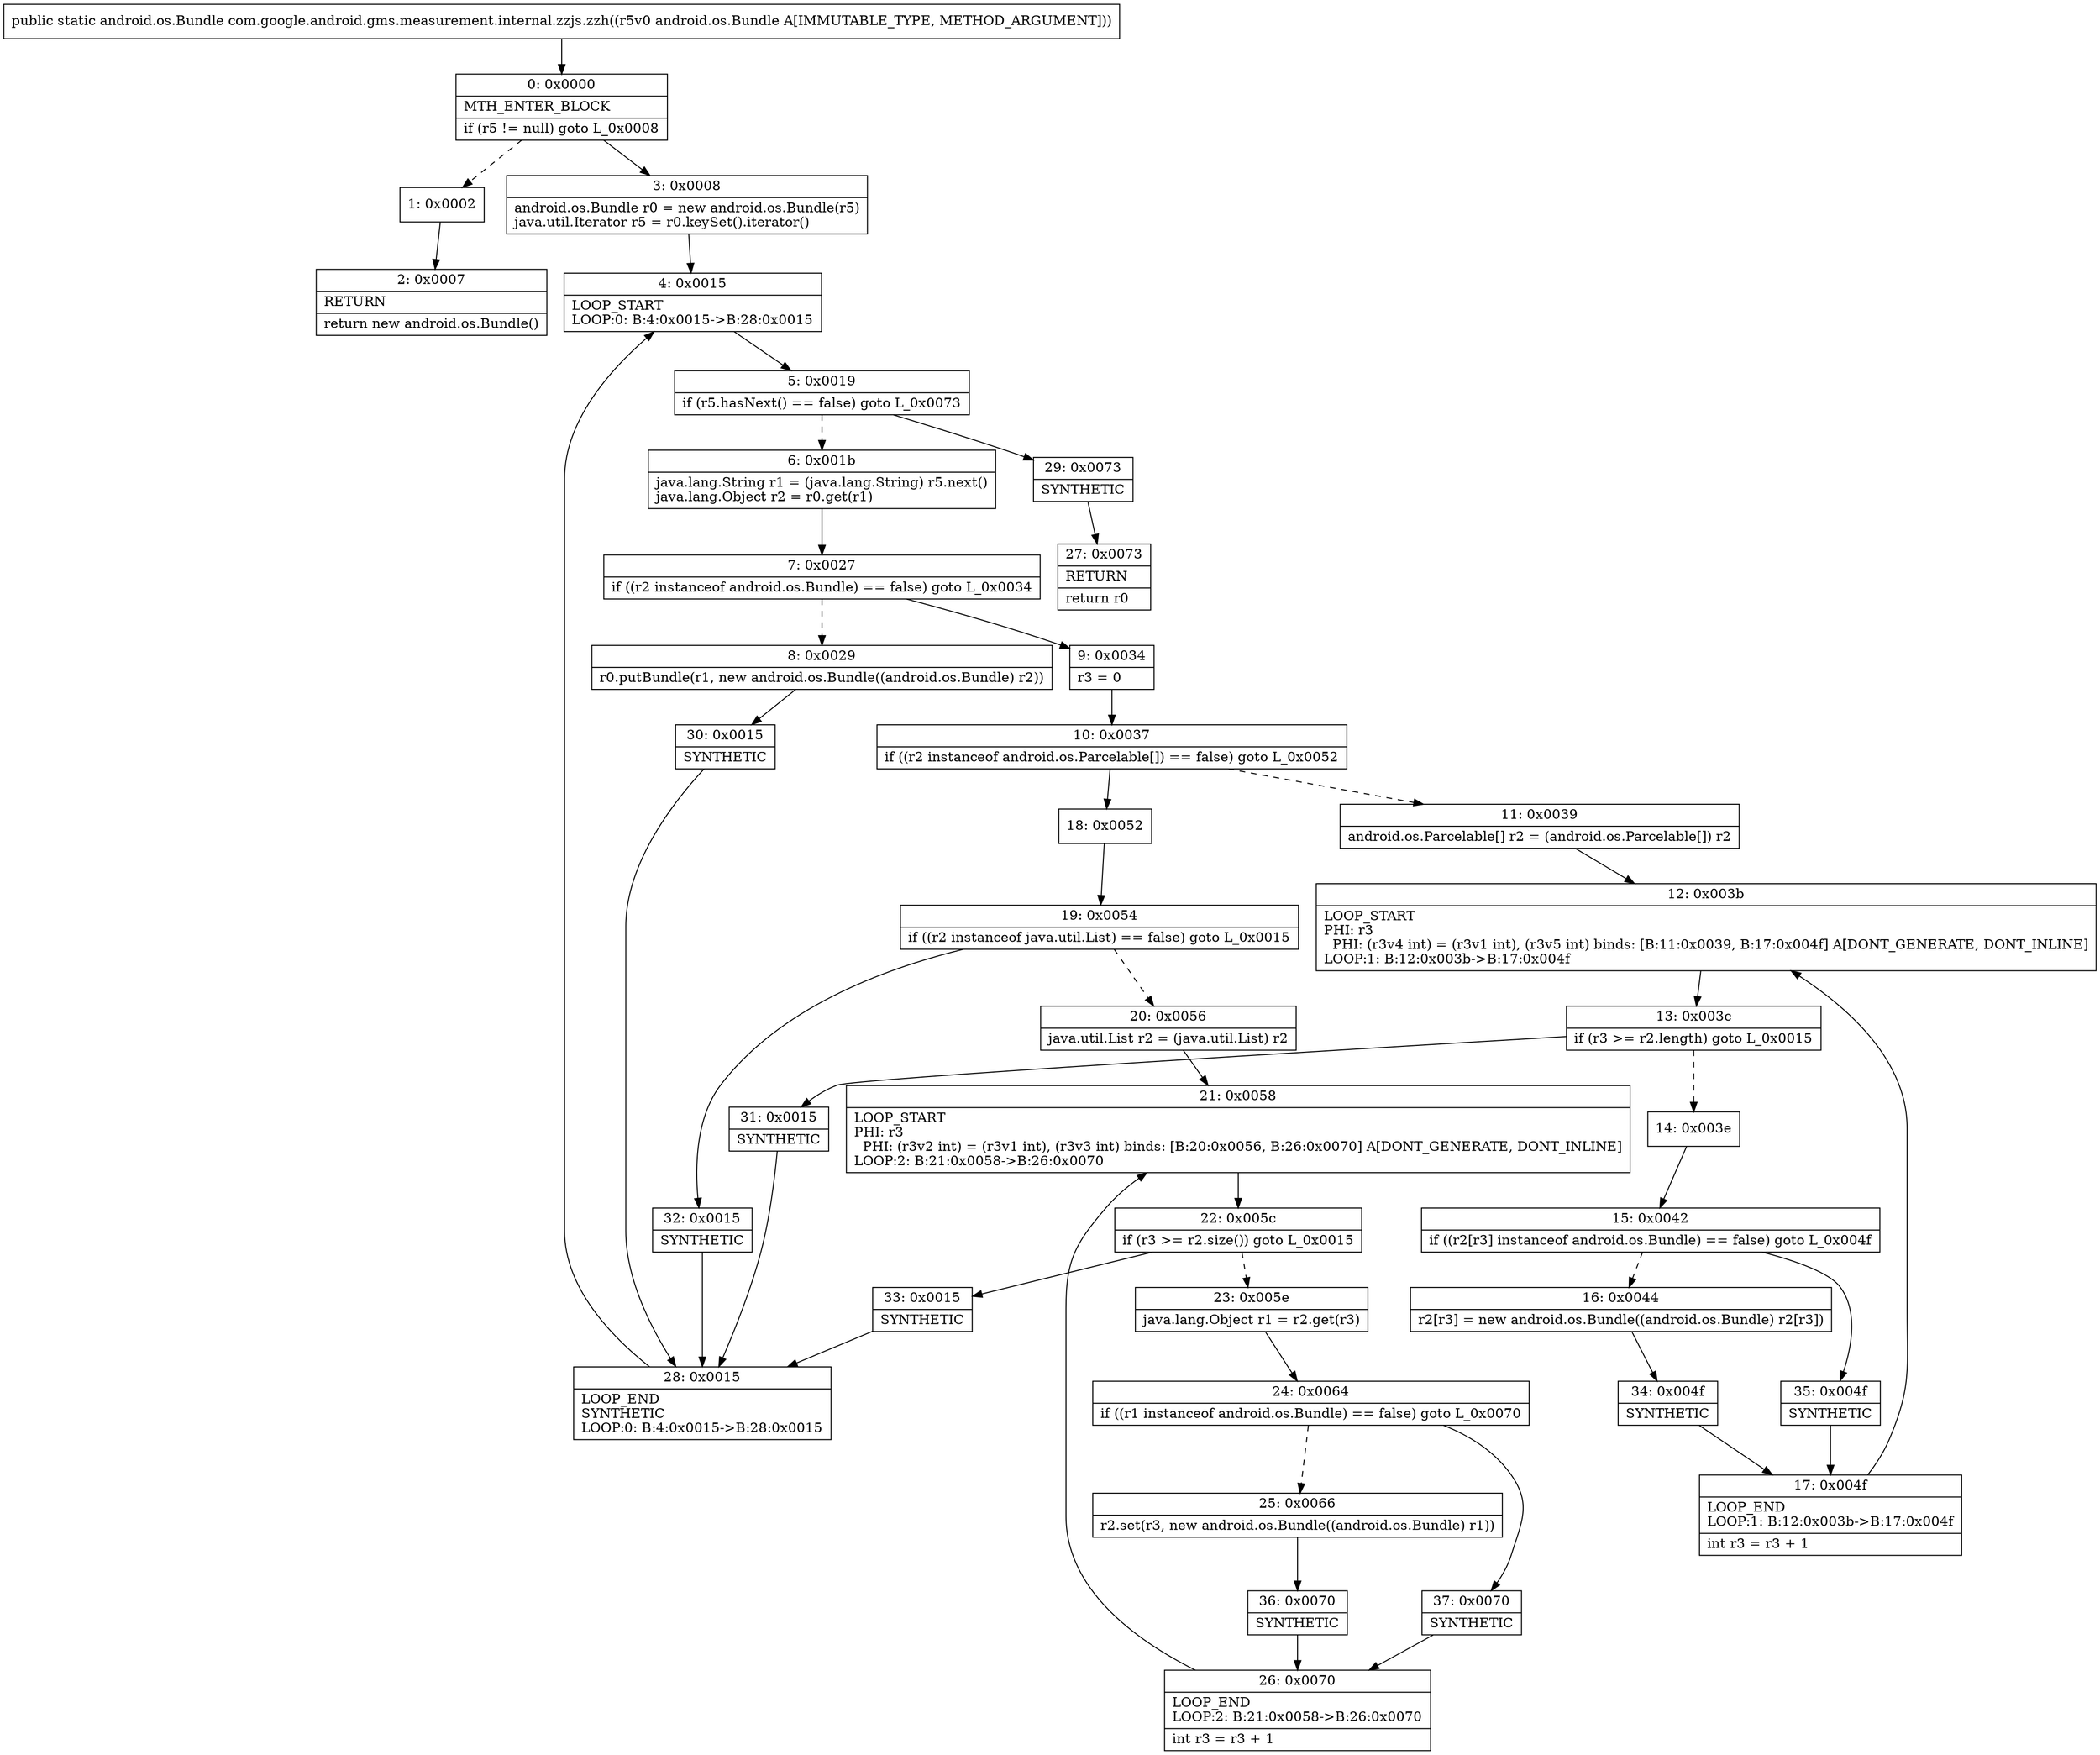 digraph "CFG forcom.google.android.gms.measurement.internal.zzjs.zzh(Landroid\/os\/Bundle;)Landroid\/os\/Bundle;" {
Node_0 [shape=record,label="{0\:\ 0x0000|MTH_ENTER_BLOCK\l|if (r5 != null) goto L_0x0008\l}"];
Node_1 [shape=record,label="{1\:\ 0x0002}"];
Node_2 [shape=record,label="{2\:\ 0x0007|RETURN\l|return new android.os.Bundle()\l}"];
Node_3 [shape=record,label="{3\:\ 0x0008|android.os.Bundle r0 = new android.os.Bundle(r5)\ljava.util.Iterator r5 = r0.keySet().iterator()\l}"];
Node_4 [shape=record,label="{4\:\ 0x0015|LOOP_START\lLOOP:0: B:4:0x0015\-\>B:28:0x0015\l}"];
Node_5 [shape=record,label="{5\:\ 0x0019|if (r5.hasNext() == false) goto L_0x0073\l}"];
Node_6 [shape=record,label="{6\:\ 0x001b|java.lang.String r1 = (java.lang.String) r5.next()\ljava.lang.Object r2 = r0.get(r1)\l}"];
Node_7 [shape=record,label="{7\:\ 0x0027|if ((r2 instanceof android.os.Bundle) == false) goto L_0x0034\l}"];
Node_8 [shape=record,label="{8\:\ 0x0029|r0.putBundle(r1, new android.os.Bundle((android.os.Bundle) r2))\l}"];
Node_9 [shape=record,label="{9\:\ 0x0034|r3 = 0\l}"];
Node_10 [shape=record,label="{10\:\ 0x0037|if ((r2 instanceof android.os.Parcelable[]) == false) goto L_0x0052\l}"];
Node_11 [shape=record,label="{11\:\ 0x0039|android.os.Parcelable[] r2 = (android.os.Parcelable[]) r2\l}"];
Node_12 [shape=record,label="{12\:\ 0x003b|LOOP_START\lPHI: r3 \l  PHI: (r3v4 int) = (r3v1 int), (r3v5 int) binds: [B:11:0x0039, B:17:0x004f] A[DONT_GENERATE, DONT_INLINE]\lLOOP:1: B:12:0x003b\-\>B:17:0x004f\l}"];
Node_13 [shape=record,label="{13\:\ 0x003c|if (r3 \>= r2.length) goto L_0x0015\l}"];
Node_14 [shape=record,label="{14\:\ 0x003e}"];
Node_15 [shape=record,label="{15\:\ 0x0042|if ((r2[r3] instanceof android.os.Bundle) == false) goto L_0x004f\l}"];
Node_16 [shape=record,label="{16\:\ 0x0044|r2[r3] = new android.os.Bundle((android.os.Bundle) r2[r3])\l}"];
Node_17 [shape=record,label="{17\:\ 0x004f|LOOP_END\lLOOP:1: B:12:0x003b\-\>B:17:0x004f\l|int r3 = r3 + 1\l}"];
Node_18 [shape=record,label="{18\:\ 0x0052}"];
Node_19 [shape=record,label="{19\:\ 0x0054|if ((r2 instanceof java.util.List) == false) goto L_0x0015\l}"];
Node_20 [shape=record,label="{20\:\ 0x0056|java.util.List r2 = (java.util.List) r2\l}"];
Node_21 [shape=record,label="{21\:\ 0x0058|LOOP_START\lPHI: r3 \l  PHI: (r3v2 int) = (r3v1 int), (r3v3 int) binds: [B:20:0x0056, B:26:0x0070] A[DONT_GENERATE, DONT_INLINE]\lLOOP:2: B:21:0x0058\-\>B:26:0x0070\l}"];
Node_22 [shape=record,label="{22\:\ 0x005c|if (r3 \>= r2.size()) goto L_0x0015\l}"];
Node_23 [shape=record,label="{23\:\ 0x005e|java.lang.Object r1 = r2.get(r3)\l}"];
Node_24 [shape=record,label="{24\:\ 0x0064|if ((r1 instanceof android.os.Bundle) == false) goto L_0x0070\l}"];
Node_25 [shape=record,label="{25\:\ 0x0066|r2.set(r3, new android.os.Bundle((android.os.Bundle) r1))\l}"];
Node_26 [shape=record,label="{26\:\ 0x0070|LOOP_END\lLOOP:2: B:21:0x0058\-\>B:26:0x0070\l|int r3 = r3 + 1\l}"];
Node_27 [shape=record,label="{27\:\ 0x0073|RETURN\l|return r0\l}"];
Node_28 [shape=record,label="{28\:\ 0x0015|LOOP_END\lSYNTHETIC\lLOOP:0: B:4:0x0015\-\>B:28:0x0015\l}"];
Node_29 [shape=record,label="{29\:\ 0x0073|SYNTHETIC\l}"];
Node_30 [shape=record,label="{30\:\ 0x0015|SYNTHETIC\l}"];
Node_31 [shape=record,label="{31\:\ 0x0015|SYNTHETIC\l}"];
Node_32 [shape=record,label="{32\:\ 0x0015|SYNTHETIC\l}"];
Node_33 [shape=record,label="{33\:\ 0x0015|SYNTHETIC\l}"];
Node_34 [shape=record,label="{34\:\ 0x004f|SYNTHETIC\l}"];
Node_35 [shape=record,label="{35\:\ 0x004f|SYNTHETIC\l}"];
Node_36 [shape=record,label="{36\:\ 0x0070|SYNTHETIC\l}"];
Node_37 [shape=record,label="{37\:\ 0x0070|SYNTHETIC\l}"];
MethodNode[shape=record,label="{public static android.os.Bundle com.google.android.gms.measurement.internal.zzjs.zzh((r5v0 android.os.Bundle A[IMMUTABLE_TYPE, METHOD_ARGUMENT])) }"];
MethodNode -> Node_0;
Node_0 -> Node_1[style=dashed];
Node_0 -> Node_3;
Node_1 -> Node_2;
Node_3 -> Node_4;
Node_4 -> Node_5;
Node_5 -> Node_6[style=dashed];
Node_5 -> Node_29;
Node_6 -> Node_7;
Node_7 -> Node_8[style=dashed];
Node_7 -> Node_9;
Node_8 -> Node_30;
Node_9 -> Node_10;
Node_10 -> Node_11[style=dashed];
Node_10 -> Node_18;
Node_11 -> Node_12;
Node_12 -> Node_13;
Node_13 -> Node_14[style=dashed];
Node_13 -> Node_31;
Node_14 -> Node_15;
Node_15 -> Node_16[style=dashed];
Node_15 -> Node_35;
Node_16 -> Node_34;
Node_17 -> Node_12;
Node_18 -> Node_19;
Node_19 -> Node_20[style=dashed];
Node_19 -> Node_32;
Node_20 -> Node_21;
Node_21 -> Node_22;
Node_22 -> Node_23[style=dashed];
Node_22 -> Node_33;
Node_23 -> Node_24;
Node_24 -> Node_25[style=dashed];
Node_24 -> Node_37;
Node_25 -> Node_36;
Node_26 -> Node_21;
Node_28 -> Node_4;
Node_29 -> Node_27;
Node_30 -> Node_28;
Node_31 -> Node_28;
Node_32 -> Node_28;
Node_33 -> Node_28;
Node_34 -> Node_17;
Node_35 -> Node_17;
Node_36 -> Node_26;
Node_37 -> Node_26;
}

